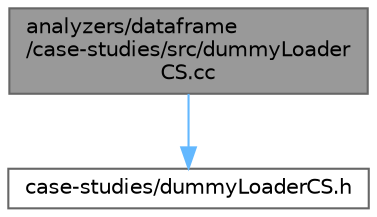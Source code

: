 digraph "analyzers/dataframe/case-studies/src/dummyLoaderCS.cc"
{
 // LATEX_PDF_SIZE
  bgcolor="transparent";
  edge [fontname=Helvetica,fontsize=10,labelfontname=Helvetica,labelfontsize=10];
  node [fontname=Helvetica,fontsize=10,shape=box,height=0.2,width=0.4];
  Node1 [id="Node000001",label="analyzers/dataframe\l/case-studies/src/dummyLoader\lCS.cc",height=0.2,width=0.4,color="gray40", fillcolor="grey60", style="filled", fontcolor="black",tooltip=" "];
  Node1 -> Node2 [id="edge1_Node000001_Node000002",color="steelblue1",style="solid",tooltip=" "];
  Node2 [id="Node000002",label="case-studies/dummyLoaderCS.h",height=0.2,width=0.4,color="grey40", fillcolor="white", style="filled",URL="$dummyLoaderCS_8h.html",tooltip=" "];
}
